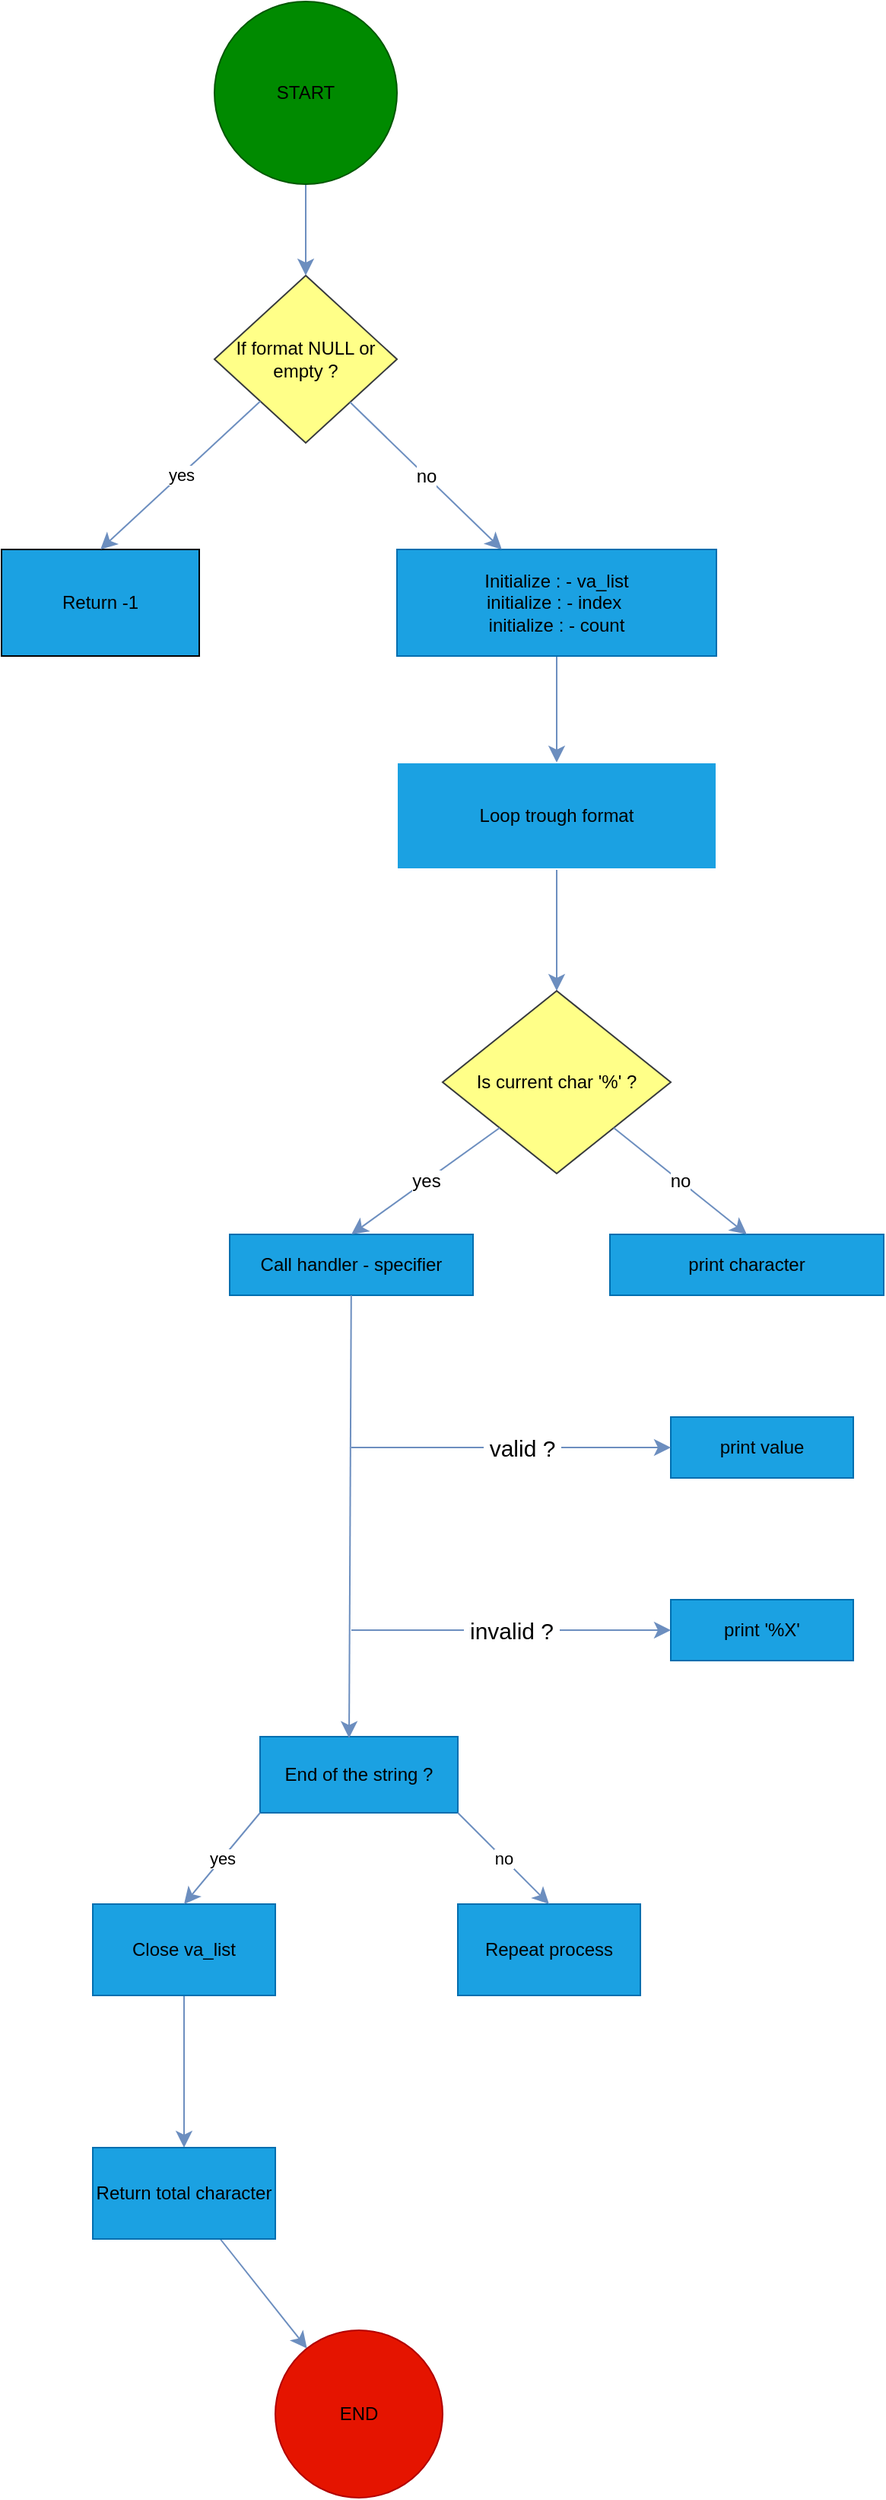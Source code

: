 <mxfile version="26.1.3">
  <diagram id="prtHgNgQTEPvFCAcTncT" name="Page-1">
    <mxGraphModel dx="523" dy="1992" grid="1" gridSize="10" guides="0" tooltips="1" connect="1" arrows="1" fold="1" page="1" pageScale="1" pageWidth="827" pageHeight="1169" math="0" shadow="0">
      <root>
        <mxCell id="0" />
        <mxCell id="1" parent="0" />
        <mxCell id="BXjs-tIS7_Uz0gzXR8Ti-23" value="" style="edgeStyle=none;curved=1;rounded=0;orthogonalLoop=1;jettySize=auto;html=1;fontSize=12;startSize=8;endSize=8;fillColor=#dae8fc;strokeColor=#6c8ebf;" edge="1" parent="1" source="xFT_jm4xJvCb5Ql2Q90d-21" target="xFT_jm4xJvCb5Ql2Q90d-23">
          <mxGeometry relative="1" as="geometry" />
        </mxCell>
        <mxCell id="xFT_jm4xJvCb5Ql2Q90d-21" value="&lt;font style=&quot;color: rgb(0, 0, 0);&quot;&gt;Initialize : - va_list&lt;/font&gt;&lt;div&gt;&lt;font style=&quot;color: rgb(0, 0, 0);&quot;&gt;initialize : - index&amp;nbsp;&lt;/font&gt;&lt;/div&gt;&lt;div&gt;&lt;font style=&quot;color: rgb(0, 0, 0);&quot;&gt;initialize : - count&lt;/font&gt;&lt;/div&gt;" style="whiteSpace=wrap;html=1;labelBackgroundColor=none;fillColor=#1ba1e2;strokeColor=#006EAF;fontColor=#ffffff;" parent="1" vertex="1">
          <mxGeometry x="400" y="-170" width="210" height="70" as="geometry" />
        </mxCell>
        <mxCell id="BXjs-tIS7_Uz0gzXR8Ti-24" value="" style="edgeStyle=none;curved=1;rounded=0;orthogonalLoop=1;jettySize=auto;html=1;fontSize=12;startSize=8;endSize=8;fillColor=#dae8fc;strokeColor=#6c8ebf;" edge="1" parent="1" source="xFT_jm4xJvCb5Ql2Q90d-23" target="xFT_jm4xJvCb5Ql2Q90d-33">
          <mxGeometry relative="1" as="geometry" />
        </mxCell>
        <mxCell id="xFT_jm4xJvCb5Ql2Q90d-23" value="&lt;font style=&quot;color: rgb(0, 0, 0);&quot;&gt;Loop trough format&lt;/font&gt;" style="whiteSpace=wrap;html=1;labelBackgroundColor=none;fillColor=#1ba1e2;strokeColor=#FFFFFF;fontColor=#ffffff;" parent="1" vertex="1">
          <mxGeometry x="400" y="-30" width="210" height="70" as="geometry" />
        </mxCell>
        <mxCell id="xFT_jm4xJvCb5Ql2Q90d-27" value="&lt;font style=&quot;color: rgb(0, 0, 0);&quot;&gt;Return -1&lt;/font&gt;" style="whiteSpace=wrap;html=1;labelBackgroundColor=none;fillColor=#1ba1e2;strokeColor=#000000;fontColor=#ffffff;" parent="1" vertex="1">
          <mxGeometry x="140" y="-170" width="130" height="70" as="geometry" />
        </mxCell>
        <mxCell id="xFT_jm4xJvCb5Ql2Q90d-16" value="If format NULL or empty ?" style="rhombus;fillColor=#ffff88;strokeColor=#36393d;align=center;textDirection=ltr;whiteSpace=wrap;" parent="1" vertex="1">
          <mxGeometry x="280" y="-350" width="120" height="110" as="geometry" />
        </mxCell>
        <mxCell id="xFT_jm4xJvCb5Ql2Q90d-33" value="Is current char &#39;%&#39; ?" style="rhombus;whiteSpace=wrap;html=1;fillColor=#ffff88;strokeColor=#36393d;labelBackgroundColor=none;" parent="1" vertex="1">
          <mxGeometry x="430" y="120" width="150" height="120" as="geometry" />
        </mxCell>
        <mxCell id="xFT_jm4xJvCb5Ql2Q90d-39" value="&lt;div&gt;&lt;font style=&quot;color: rgb(0, 0, 0);&quot;&gt;Call handler - specifier&lt;/font&gt;&lt;/div&gt;" style="whiteSpace=wrap;html=1;fillColor=#1ba1e2;strokeColor=#006EAF;labelBackgroundColor=none;fontColor=#ffffff;" parent="1" vertex="1">
          <mxGeometry x="290" y="280" width="160" height="40" as="geometry" />
        </mxCell>
        <mxCell id="xFT_jm4xJvCb5Ql2Q90d-41" value="&lt;font style=&quot;color: rgb(0, 0, 0);&quot;&gt;print character&lt;/font&gt;" style="whiteSpace=wrap;html=1;fillColor=#1ba1e2;strokeColor=#006EAF;labelBackgroundColor=none;fontColor=#ffffff;" parent="1" vertex="1">
          <mxGeometry x="540" y="280" width="180" height="40" as="geometry" />
        </mxCell>
        <mxCell id="xFT_jm4xJvCb5Ql2Q90d-43" value="&lt;font style=&quot;color: rgb(0, 0, 0);&quot;&gt;End of the string ?&lt;/font&gt;" style="whiteSpace=wrap;html=1;fillColor=#1ba1e2;strokeColor=#006EAF;labelBackgroundColor=none;fontColor=#ffffff;" parent="1" vertex="1">
          <mxGeometry x="310" y="610" width="130" height="50" as="geometry" />
        </mxCell>
        <mxCell id="xFT_jm4xJvCb5Ql2Q90d-50" value="&lt;font style=&quot;color: rgb(0, 0, 0);&quot;&gt;print value&lt;/font&gt;" style="whiteSpace=wrap;html=1;fillColor=#1ba1e2;strokeColor=#006EAF;fontColor=#ffffff;" parent="1" vertex="1">
          <mxGeometry x="580" y="400" width="120" height="40" as="geometry" />
        </mxCell>
        <mxCell id="xFT_jm4xJvCb5Ql2Q90d-52" value="&lt;font style=&quot;color: rgb(0, 0, 0);&quot;&gt;print &#39;%X&#39;&lt;/font&gt;" style="whiteSpace=wrap;html=1;fillColor=#1ba1e2;strokeColor=#006EAF;fontColor=#ffffff;" parent="1" vertex="1">
          <mxGeometry x="580" y="520" width="120" height="40" as="geometry" />
        </mxCell>
        <mxCell id="xFT_jm4xJvCb5Ql2Q90d-58" value="&lt;font style=&quot;color: rgb(0, 0, 0);&quot;&gt;Repeat process&lt;/font&gt;" style="whiteSpace=wrap;html=1;fillColor=#1ba1e2;strokeColor=#006EAF;labelBackgroundColor=none;fontColor=#ffffff;" parent="1" vertex="1">
          <mxGeometry x="440" y="720" width="120" height="60" as="geometry" />
        </mxCell>
        <mxCell id="xFT_jm4xJvCb5Ql2Q90d-63" value="" style="edgeStyle=none;curved=1;rounded=0;orthogonalLoop=1;jettySize=auto;html=1;strokeColor=#6c8ebf;fontSize=12;startSize=8;endSize=8;fillColor=#dae8fc;" parent="1" source="xFT_jm4xJvCb5Ql2Q90d-60" target="xFT_jm4xJvCb5Ql2Q90d-62" edge="1">
          <mxGeometry relative="1" as="geometry" />
        </mxCell>
        <mxCell id="xFT_jm4xJvCb5Ql2Q90d-60" value="&lt;font style=&quot;color: rgb(0, 0, 0);&quot;&gt;Close va_list&lt;/font&gt;" style="whiteSpace=wrap;html=1;fillColor=#1ba1e2;strokeColor=#006EAF;labelBackgroundColor=none;fontColor=#ffffff;" parent="1" vertex="1">
          <mxGeometry x="200" y="720" width="120" height="60" as="geometry" />
        </mxCell>
        <mxCell id="xFT_jm4xJvCb5Ql2Q90d-65" value="" style="edgeStyle=none;curved=1;rounded=0;orthogonalLoop=1;jettySize=auto;html=1;strokeColor=#6c8ebf;fontSize=12;startSize=8;endSize=8;fillColor=#dae8fc;" parent="1" source="xFT_jm4xJvCb5Ql2Q90d-62" target="xFT_jm4xJvCb5Ql2Q90d-64" edge="1">
          <mxGeometry relative="1" as="geometry" />
        </mxCell>
        <mxCell id="xFT_jm4xJvCb5Ql2Q90d-62" value="&lt;font style=&quot;color: rgb(0, 0, 0);&quot;&gt;Return total character&lt;/font&gt;" style="whiteSpace=wrap;html=1;fillColor=#1ba1e2;strokeColor=#006EAF;labelBackgroundColor=none;fontColor=#ffffff;" parent="1" vertex="1">
          <mxGeometry x="200" y="880" width="120" height="60" as="geometry" />
        </mxCell>
        <mxCell id="xFT_jm4xJvCb5Ql2Q90d-64" value="&lt;font style=&quot;color: rgb(0, 0, 0);&quot;&gt;END&lt;/font&gt;" style="ellipse;whiteSpace=wrap;html=1;fillColor=#e51400;strokeColor=#B20000;labelBackgroundColor=none;fontColor=#ffffff;" parent="1" vertex="1">
          <mxGeometry x="320" y="1000" width="110" height="110" as="geometry" />
        </mxCell>
        <mxCell id="BXjs-tIS7_Uz0gzXR8Ti-33" value="" style="edgeStyle=none;curved=1;rounded=0;orthogonalLoop=1;jettySize=auto;html=1;fontSize=12;startSize=8;endSize=8;fillColor=#dae8fc;strokeColor=#6c8ebf;" edge="1" parent="1" source="Y_3dlZlBduoJsaDn3WQ6-2" target="xFT_jm4xJvCb5Ql2Q90d-16">
          <mxGeometry relative="1" as="geometry" />
        </mxCell>
        <mxCell id="Y_3dlZlBduoJsaDn3WQ6-2" value="&lt;font style=&quot;color: rgb(0, 0, 0);&quot;&gt;START&lt;/font&gt;" style="ellipse;whiteSpace=wrap;html=1;fillColor=#008a00;strokeColor=#005700;fontColor=#ffffff;" parent="1" vertex="1">
          <mxGeometry x="280" y="-530" width="120" height="120" as="geometry" />
        </mxCell>
        <mxCell id="BXjs-tIS7_Uz0gzXR8Ti-6" value="" style="endArrow=classic;html=1;rounded=0;fontSize=12;startSize=8;endSize=8;curved=1;entryX=0.45;entryY=0.017;entryDx=0;entryDy=0;entryPerimeter=0;fillColor=#dae8fc;strokeColor=#6c8ebf;" edge="1" parent="1" source="xFT_jm4xJvCb5Ql2Q90d-39" target="xFT_jm4xJvCb5Ql2Q90d-43">
          <mxGeometry width="50" height="50" relative="1" as="geometry">
            <mxPoint x="340" y="880" as="sourcePoint" />
            <mxPoint x="390" y="830" as="targetPoint" />
          </mxGeometry>
        </mxCell>
        <mxCell id="BXjs-tIS7_Uz0gzXR8Ti-15" value="" style="endArrow=classic;html=1;rounded=0;fontSize=12;startSize=8;endSize=8;curved=1;entryX=0.5;entryY=0;entryDx=0;entryDy=0;fillColor=#dae8fc;strokeColor=#6c8ebf;" edge="1" parent="1" source="xFT_jm4xJvCb5Ql2Q90d-16" target="xFT_jm4xJvCb5Ql2Q90d-27">
          <mxGeometry relative="1" as="geometry">
            <mxPoint x="260" y="-190" as="sourcePoint" />
            <mxPoint x="360" y="-190" as="targetPoint" />
          </mxGeometry>
        </mxCell>
        <mxCell id="BXjs-tIS7_Uz0gzXR8Ti-16" value="yes" style="edgeLabel;resizable=0;html=1;;align=center;verticalAlign=middle;" connectable="0" vertex="1" parent="BXjs-tIS7_Uz0gzXR8Ti-15">
          <mxGeometry relative="1" as="geometry" />
        </mxCell>
        <mxCell id="BXjs-tIS7_Uz0gzXR8Ti-21" value="no" style="endArrow=classic;html=1;rounded=0;fontSize=12;startSize=8;endSize=8;curved=1;fillColor=#dae8fc;strokeColor=#6c8ebf;" edge="1" parent="1" source="xFT_jm4xJvCb5Ql2Q90d-16" target="xFT_jm4xJvCb5Ql2Q90d-21">
          <mxGeometry relative="1" as="geometry">
            <mxPoint x="300" y="-190" as="sourcePoint" />
            <mxPoint x="400" y="-190" as="targetPoint" />
          </mxGeometry>
        </mxCell>
        <mxCell id="BXjs-tIS7_Uz0gzXR8Ti-29" value="yes" style="endArrow=classic;html=1;rounded=0;fontSize=12;startSize=8;endSize=8;curved=1;exitX=0;exitY=1;exitDx=0;exitDy=0;entryX=0.5;entryY=0;entryDx=0;entryDy=0;fillColor=#dae8fc;strokeColor=#6c8ebf;" edge="1" parent="1" source="xFT_jm4xJvCb5Ql2Q90d-33" target="xFT_jm4xJvCb5Ql2Q90d-39">
          <mxGeometry relative="1" as="geometry">
            <mxPoint x="430" y="310" as="sourcePoint" />
            <mxPoint x="530" y="310" as="targetPoint" />
          </mxGeometry>
        </mxCell>
        <mxCell id="BXjs-tIS7_Uz0gzXR8Ti-31" value="no" style="endArrow=classic;html=1;rounded=0;fontSize=12;startSize=8;endSize=8;curved=1;entryX=0.5;entryY=0;entryDx=0;entryDy=0;fillColor=#dae8fc;strokeColor=#6c8ebf;" edge="1" parent="1" source="xFT_jm4xJvCb5Ql2Q90d-33" target="xFT_jm4xJvCb5Ql2Q90d-41">
          <mxGeometry relative="1" as="geometry">
            <mxPoint x="600" y="240" as="sourcePoint" />
            <mxPoint x="615" y="318" as="targetPoint" />
          </mxGeometry>
        </mxCell>
        <mxCell id="BXjs-tIS7_Uz0gzXR8Ti-41" value="" style="endArrow=classic;html=1;rounded=0;fontSize=12;startSize=8;endSize=8;curved=1;entryX=0;entryY=0.5;entryDx=0;entryDy=0;fillColor=#dae8fc;strokeColor=#6c8ebf;" edge="1" parent="1" target="xFT_jm4xJvCb5Ql2Q90d-50">
          <mxGeometry relative="1" as="geometry">
            <mxPoint x="370" y="420" as="sourcePoint" />
            <mxPoint x="600" y="370" as="targetPoint" />
          </mxGeometry>
        </mxCell>
        <mxCell id="BXjs-tIS7_Uz0gzXR8Ti-42" value="&amp;nbsp;valid ?&amp;nbsp;" style="edgeLabel;resizable=0;html=1;;align=center;verticalAlign=middle;fontSize=15;" connectable="0" vertex="1" parent="BXjs-tIS7_Uz0gzXR8Ti-41">
          <mxGeometry relative="1" as="geometry">
            <mxPoint x="7" as="offset" />
          </mxGeometry>
        </mxCell>
        <mxCell id="BXjs-tIS7_Uz0gzXR8Ti-46" value="" style="endArrow=classic;html=1;rounded=0;fontSize=12;startSize=8;endSize=8;curved=1;entryX=0;entryY=0.5;entryDx=0;entryDy=0;fillColor=#dae8fc;strokeColor=#6c8ebf;" edge="1" parent="1" target="xFT_jm4xJvCb5Ql2Q90d-52">
          <mxGeometry relative="1" as="geometry">
            <mxPoint x="370" y="540" as="sourcePoint" />
            <mxPoint x="600" y="370" as="targetPoint" />
          </mxGeometry>
        </mxCell>
        <mxCell id="BXjs-tIS7_Uz0gzXR8Ti-47" value="&amp;nbsp;invalid ?&amp;nbsp;" style="edgeLabel;resizable=0;html=1;;align=center;verticalAlign=middle;fontSize=15;" connectable="0" vertex="1" parent="BXjs-tIS7_Uz0gzXR8Ti-46">
          <mxGeometry relative="1" as="geometry" />
        </mxCell>
        <mxCell id="BXjs-tIS7_Uz0gzXR8Ti-61" value="" style="endArrow=classic;html=1;rounded=0;fontSize=12;startSize=8;endSize=8;curved=1;entryX=0.5;entryY=0;entryDx=0;entryDy=0;exitX=1;exitY=1;exitDx=0;exitDy=0;fillColor=#dae8fc;strokeColor=#6c8ebf;" edge="1" parent="1" source="xFT_jm4xJvCb5Ql2Q90d-43" target="xFT_jm4xJvCb5Ql2Q90d-58">
          <mxGeometry relative="1" as="geometry">
            <mxPoint x="390" y="670" as="sourcePoint" />
            <mxPoint x="490" y="670" as="targetPoint" />
          </mxGeometry>
        </mxCell>
        <mxCell id="BXjs-tIS7_Uz0gzXR8Ti-62" value="no" style="edgeLabel;resizable=0;html=1;;align=center;verticalAlign=middle;" connectable="0" vertex="1" parent="BXjs-tIS7_Uz0gzXR8Ti-61">
          <mxGeometry relative="1" as="geometry" />
        </mxCell>
        <mxCell id="BXjs-tIS7_Uz0gzXR8Ti-65" value="" style="endArrow=classic;html=1;rounded=0;fontSize=12;startSize=8;endSize=8;curved=1;exitX=0;exitY=1;exitDx=0;exitDy=0;entryX=0.5;entryY=0;entryDx=0;entryDy=0;fillColor=#dae8fc;strokeColor=#6c8ebf;" edge="1" parent="1" source="xFT_jm4xJvCb5Ql2Q90d-43" target="xFT_jm4xJvCb5Ql2Q90d-60">
          <mxGeometry relative="1" as="geometry">
            <mxPoint x="380" y="760" as="sourcePoint" />
            <mxPoint x="250" y="690" as="targetPoint" />
          </mxGeometry>
        </mxCell>
        <mxCell id="BXjs-tIS7_Uz0gzXR8Ti-66" value="yes" style="edgeLabel;resizable=0;html=1;;align=center;verticalAlign=middle;" connectable="0" vertex="1" parent="BXjs-tIS7_Uz0gzXR8Ti-65">
          <mxGeometry relative="1" as="geometry" />
        </mxCell>
      </root>
    </mxGraphModel>
  </diagram>
</mxfile>
